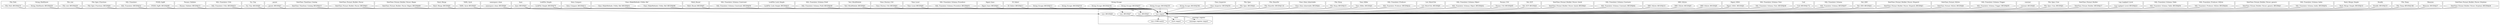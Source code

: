 digraph {
graph [overlap=false]
subgraph cluster_File_Path {
	label="File::Path";
	"File::Path::BEGIN@19";
}
subgraph cluster_String_ShellQuote {
	label="String::ShellQuote";
	"String::ShellQuote::BEGIN@29";
}
subgraph cluster_File_stat {
	label="File::stat";
	"File::stat::BEGIN@28";
}
subgraph cluster_File_Spec_Functions {
	label="File::Spec::Functions";
	"File::Spec::Functions::BEGIN@6";
}
subgraph cluster_SQL_Translator {
	label="SQL::Translator";
	"SQL::Translator::BEGIN@22";
}
subgraph cluster_POSIX_SigRt {
	label="POSIX::SigRt";
	"POSIX::SigRt::BEGIN@66";
}
subgraph cluster_Params_Validate {
	label="Params::Validate";
	"Params::Validate::BEGIN@15";
}
subgraph cluster_SQL_Translator_Utils {
	label="SQL::Translator::Utils";
	"SQL::Translator::Utils::BEGIN@23";
}
subgraph cluster_Try_Tiny {
	label="Try::Tiny";
	"Try::Tiny::BEGIN@6";
}
subgraph cluster_parent {
	label="parent";
	"parent::BEGIN@3";
}
subgraph cluster_DateTime_TimeZone_Catalog {
	label="DateTime::TimeZone::Catalog";
	"DateTime::TimeZone::Catalog::BEGIN@15";
}
subgraph cluster_DateTime_Format_Builder_Parser {
	label="DateTime::Format::Builder::Parser";
	"DateTime::Format::Builder::Parser::BEGIN@3";
}
subgraph cluster_DateTime_Format_Builder_Parser_Regex {
	label="DateTime::Format::Builder::Parser::Regex";
	"DateTime::Format::Builder::Parser::Regex::BEGIN@69";
}
subgraph cluster_Hash_Merge {
	label="Hash::Merge";
	"Hash::Merge::BEGIN@8";
}
subgraph cluster_YAML_Syck {
	label="YAML::Syck";
	"YAML::Syck::BEGIN@5";
}
subgraph cluster_namespace_clean {
	label="namespace::clean";
	"namespace::clean::BEGIN@6";
}
subgraph cluster_base {
	label="base";
	"base::BEGIN@4";
}
subgraph cluster_LockFile_Simple {
	label="LockFile::Simple";
	"LockFile::Simple::BEGIN@70";
}
subgraph cluster_Data_Compare {
	label="Data::Compare";
	"Data::Compare::BEGIN@12";
}
subgraph cluster_Class_MakeMethods_Utility_Ref {
	label="Class::MakeMethods::Utility::Ref";
	"Class::MakeMethods::Utility::Ref::BEGIN@96";
	"Class::MakeMethods::Utility::Ref::BEGIN@41";
}
subgraph cluster_Math_Round {
	label="Math::Round";
	"Math::Round::BEGIN@5";
}
subgraph cluster_SQL_Translator_Schema_Constraint {
	label="SQL::Translator::Schema::Constraint";
	"SQL::Translator::Schema::Constraint::BEGIN@50";
}
subgraph cluster_LockFile_Lock_Simple {
	label="LockFile::Lock::Simple";
	"LockFile::Lock::Simple::BEGIN@23";
}
subgraph cluster_SQL_Translator_Schema_Field {
	label="SQL::Translator::Schema::Field";
	"SQL::Translator::Schema::Field::BEGIN@49";
}
subgraph cluster_Test_MockModule {
	label="Test::MockModule";
	"Test::MockModule::BEGIN@4";
}
subgraph cluster_Class_Factory_Util {
	label="Class::Factory::Util";
	"Class::Factory::Util::BEGIN@4";
}
subgraph cluster_Time_Local {
	label="Time::Local";
	"Time::Local::BEGIN@8";
}
subgraph cluster_SQL_Translator_Schema_Procedure {
	label="SQL::Translator::Schema::Procedure";
	"SQL::Translator::Schema::Procedure::BEGIN@53";
}
subgraph cluster_Digest_base {
	label="Digest::base";
	"Digest::base::BEGIN@4";
}
subgraph cluster_IO_Select {
	label="IO::Select";
	"IO::Select::BEGIN@11";
}
subgraph cluster_String_Escape {
	label="String::Escape";
	"String::Escape::BEGIN@516";
	"String::Escape::BEGIN@13";
	"String::Escape::BEGIN@364";
	"String::Escape::BEGIN@255";
	"String::Escape::BEGIN@57";
	"String::Escape::BEGIN@182";
}
subgraph cluster_Class_Inspector {
	label="Class::Inspector";
	"Class::Inspector::BEGIN@50";
}
subgraph cluster_File_Spec {
	label="File::Spec";
	"File::Spec::BEGIN@4";
}
subgraph cluster_File_ShareDir {
	label="File::ShareDir";
	"File::ShareDir::BEGIN@116";
}
subgraph cluster_Class_Data_Inheritable {
	label="Class::Data::Inheritable";
	"Class::Data::Inheritable::BEGIN@4";
}
subgraph cluster_File_Slurp {
	label="File::Slurp";
	"File::Slurp::BEGIN@15";
}
subgraph cluster_Time_HiRes {
	label="Time::HiRes";
	"Time::HiRes::BEGIN@4";
}
subgraph cluster_SQL_Translator_Producer {
	label="SQL::Translator::Producer";
	"SQL::Translator::Producer::BEGIN@22";
}
subgraph cluster_List_MoreUtils {
	label="List::MoreUtils";
	"List::MoreUtils::BEGIN@8";
}
subgraph cluster_SQL_Translator_Schema_Object {
	label="SQL::Translator::Schema::Object";
	"SQL::Translator::Schema::Object::BEGIN@42";
}
subgraph cluster_vars {
	label="vars";
	"vars::BEGIN@8";
	"vars::BEGIN@3";
	"vars::import";
	"vars::CORE:match";
	"vars::BEGIN@7";
}
subgraph cluster_Params_Util {
	label="Params::Util";
	"Params::Util::BEGIN@65";
}
subgraph cluster_Net_SCP {
	label="Net::SCP";
	"Net::SCP::BEGIN@4";
}
subgraph cluster_DateTime_Format_Builder_Parser_Quick {
	label="DateTime::Format::Builder::Parser::Quick";
	"DateTime::Format::Builder::Parser::Quick::BEGIN@3";
}
subgraph cluster_SQL_Translator_Schema_Constants {
	label="SQL::Translator::Schema::Constants";
	"SQL::Translator::Schema::Constants::BEGIN@62";
}
subgraph cluster_DBD_SQLite {
	label="DBD::SQLite";
	"DBD::SQLite::BEGIN@9";
	"DBD::SQLite::BEGIN@10";
	"DBD::SQLite::BEGIN@8";
}
subgraph cluster_Digest_SHA1 {
	label="Digest::SHA1";
	"Digest::SHA1::BEGIN@4";
}
subgraph cluster_SQL_Translator_Schema_View {
	label="SQL::Translator::Schema::View";
	"SQL::Translator::Schema::View::BEGIN@49";
}
subgraph cluster_warnings_register {
	label="warnings::register";
	"warnings::register::import";
}
subgraph cluster_Cwd {
	label="Cwd";
	"Cwd::BEGIN@172";
}
subgraph cluster_SQL_Translator_Schema {
	label="SQL::Translator::Schema";
	"SQL::Translator::Schema::BEGIN@57";
}
subgraph cluster_Net_SSH {
	label="Net::SSH";
	"Net::SSH::BEGIN@4";
}
subgraph cluster_DateTime_Format_Builder_Parser_Dispatch {
	label="DateTime::Format::Builder::Parser::Dispatch";
	"DateTime::Format::Builder::Parser::Dispatch::BEGIN@3";
}
subgraph cluster_DateTime_Format_SQLite {
	label="DateTime::Format::SQLite";
	"DateTime::Format::SQLite::BEGIN@6";
}
subgraph cluster_strict {
	label="strict";
	"strict::import";
}
subgraph cluster_SQL_Translator_Schema_Trigger {
	label="SQL::Translator::Schema::Trigger";
	"SQL::Translator::Schema::Trigger::BEGIN@55";
}
subgraph cluster_constant {
	label="constant";
	"constant::BEGIN@6";
}
subgraph cluster_File_Spec_Unix {
	label="File::Spec::Unix";
	"File::Spec::Unix::BEGIN@4";
}
subgraph cluster_DateTime_Format_Builder {
	label="DateTime::Format::Builder";
	"DateTime::Format::Builder::BEGIN@17";
}
subgraph cluster_Log_Log4perl_Level {
	label="Log::Log4perl::Level";
	"Log::Log4perl::Level::BEGIN@23";
}
subgraph cluster_SQL_Translator_Schema_Table {
	label="SQL::Translator::Schema::Table";
	"SQL::Translator::Schema::Table::BEGIN@50";
}
subgraph cluster_SQL_Translator_Producer_SQLite {
	label="SQL::Translator::Producer::SQLite";
	"SQL::Translator::Producer::SQLite::BEGIN@44";
}
subgraph cluster_DateTime_Format_Builder_Parser_generic {
	label="DateTime::Format::Builder::Parser::generic";
	"DateTime::Format::Builder::Parser::generic::BEGIN@3";
}
subgraph cluster_SQL_Translator_Schema_Index {
	label="SQL::Translator::Schema::Index";
	"SQL::Translator::Schema::Index::BEGIN@52";
}
subgraph cluster_Hash_Merge_Simple {
	label="Hash::Merge::Simple";
	"Hash::Merge::Simple::BEGIN@10";
}
subgraph cluster_Kwalify {
	label="Kwalify";
	"Kwalify::BEGIN@19";
}
subgraph cluster_File_Temp {
	label="File::Temp";
	"File::Temp::BEGIN@166";
}
subgraph cluster_Memoize {
	label="Memoize";
	"Memoize::BEGIN@27";
}
subgraph cluster_DateTime_Format_Builder_Parser_Strptime {
	label="DateTime::Format::Builder::Parser::Strptime";
	"DateTime::Format::Builder::Parser::Strptime::BEGIN@28";
}
"base::BEGIN@4" -> "vars::BEGIN@3";
"vars::BEGIN@7" -> "warnings::register::import";
"SQL::Translator::Schema::Index::BEGIN@52" -> "vars::import";
"File::Slurp::BEGIN@15" -> "vars::import";
"POSIX::SigRt::BEGIN@66" -> "vars::import";
"List::MoreUtils::BEGIN@8" -> "vars::import";
"String::Escape::BEGIN@364" -> "vars::import";
"namespace::clean::BEGIN@6" -> "vars::import";
"YAML::Syck::BEGIN@5" -> "vars::import";
"Time::HiRes::BEGIN@4" -> "vars::import";
"Class::MakeMethods::Utility::Ref::BEGIN@96" -> "vars::import";
"DateTime::Format::Builder::BEGIN@17" -> "vars::import";
"SQL::Translator::Schema::Trigger::BEGIN@55" -> "vars::import";
"Math::Round::BEGIN@5" -> "vars::import";
"File::Spec::Functions::BEGIN@6" -> "vars::import";
"LockFile::Simple::BEGIN@70" -> "vars::import";
"base::BEGIN@4" -> "vars::import";
"Test::MockModule::BEGIN@4" -> "vars::import";
"Class::Factory::Util::BEGIN@4" -> "vars::import";
"SQL::Translator::Schema::Table::BEGIN@50" -> "vars::import";
"IO::Select::BEGIN@11" -> "vars::import";
"constant::BEGIN@6" -> "vars::import";
"SQL::Translator::Schema::Constants::BEGIN@62" -> "vars::import";
"Digest::SHA1::BEGIN@4" -> "vars::import";
"Net::SSH::BEGIN@4" -> "vars::import";
"Try::Tiny::BEGIN@6" -> "vars::import";
"DBD::SQLite::BEGIN@9" -> "vars::import";
"Params::Util::BEGIN@65" -> "vars::import";
"Net::SCP::BEGIN@4" -> "vars::import";
"String::Escape::BEGIN@255" -> "vars::import";
"parent::BEGIN@3" -> "vars::import";
"String::Escape::BEGIN@57" -> "vars::import";
"Hash::Merge::BEGIN@8" -> "vars::import";
"DateTime::Format::Builder::Parser::Dispatch::BEGIN@3" -> "vars::import";
"Log::Log4perl::Level::BEGIN@23" -> "vars::import";
"DateTime::Format::Builder::Parser::generic::BEGIN@3" -> "vars::import";
"Kwalify::BEGIN@19" -> "vars::import";
"String::Escape::BEGIN@182" -> "vars::import";
"File::stat::BEGIN@28" -> "vars::import";
"SQL::Translator::Producer::SQLite::BEGIN@44" -> "vars::import";
"SQL::Translator::Utils::BEGIN@23" -> "vars::import";
"Hash::Merge::Simple::BEGIN@10" -> "vars::import";
"DBD::SQLite::BEGIN@8" -> "vars::import";
"String::Escape::BEGIN@516" -> "vars::import";
"SQL::Translator::BEGIN@22" -> "vars::import";
"DateTime::Format::Builder::Parser::Quick::BEGIN@3" -> "vars::import";
"Digest::base::BEGIN@4" -> "vars::import";
"Data::Compare::BEGIN@12" -> "vars::import";
"Class::Inspector::BEGIN@50" -> "vars::import";
"SQL::Translator::Schema::Procedure::BEGIN@53" -> "vars::import";
"Memoize::BEGIN@27" -> "vars::import";
"SQL::Translator::Producer::BEGIN@22" -> "vars::import";
"DateTime::Format::Builder::Parser::Strptime::BEGIN@28" -> "vars::import";
"SQL::Translator::Schema::Constraint::BEGIN@50" -> "vars::import";
"DateTime::Format::Builder::Parser::BEGIN@3" -> "vars::import";
"File::Temp::BEGIN@166" -> "vars::import";
"SQL::Translator::Schema::BEGIN@57" -> "vars::import";
"DateTime::Format::Builder::Parser::Regex::BEGIN@69" -> "vars::import";
"Class::MakeMethods::Utility::Ref::BEGIN@41" -> "vars::import";
"SQL::Translator::Schema::Field::BEGIN@49" -> "vars::import";
"Time::Local::BEGIN@8" -> "vars::import";
"Params::Validate::BEGIN@15" -> "vars::import";
"DBD::SQLite::BEGIN@10" -> "vars::import";
"Class::Data::Inheritable::BEGIN@4" -> "vars::import";
"Cwd::BEGIN@172" -> "vars::import";
"DateTime::Format::SQLite::BEGIN@6" -> "vars::import";
"DateTime::TimeZone::Catalog::BEGIN@15" -> "vars::import";
"File::ShareDir::BEGIN@116" -> "vars::import";
"File::Path::BEGIN@19" -> "vars::import";
"SQL::Translator::Schema::View::BEGIN@49" -> "vars::import";
"String::Escape::BEGIN@13" -> "vars::import";
"File::Spec::BEGIN@4" -> "vars::import";
"File::Spec::Unix::BEGIN@4" -> "vars::import";
"SQL::Translator::Schema::Object::BEGIN@42" -> "vars::import";
"LockFile::Lock::Simple::BEGIN@23" -> "vars::import";
"String::ShellQuote::BEGIN@29" -> "vars::import";
"vars::BEGIN@8" -> "strict::import";
"base::BEGIN@4" -> "vars::BEGIN@7";
"base::BEGIN@4" -> "vars::BEGIN@8";
"vars::import" -> "vars::CORE:match";
}
